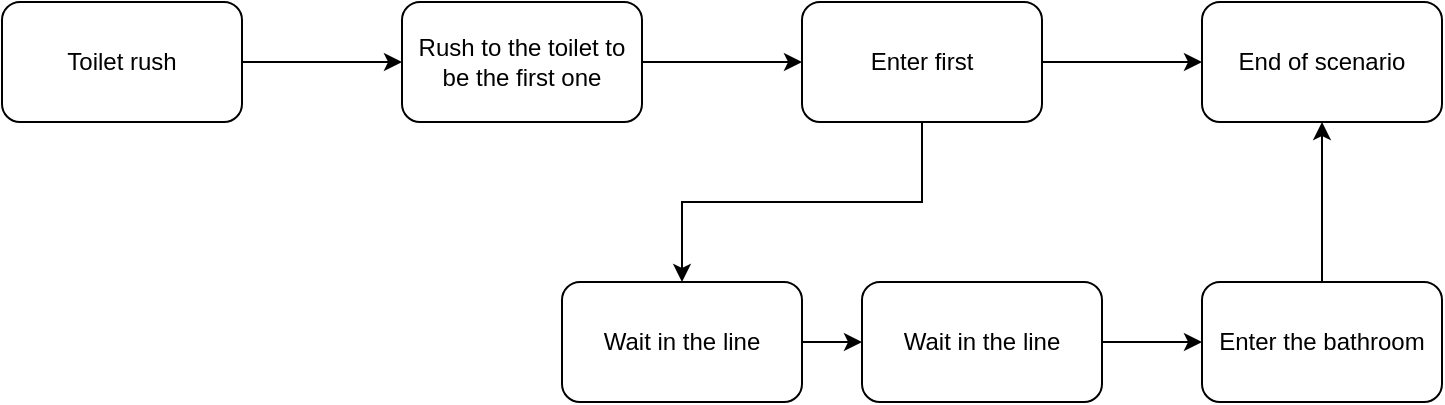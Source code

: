 <mxfile version="16.6.2" type="device"><diagram id="PfQFOXX2vtW5dsTDFZps" name="Page-2"><mxGraphModel dx="741" dy="461" grid="1" gridSize="10" guides="1" tooltips="1" connect="1" arrows="1" fold="1" page="1" pageScale="1" pageWidth="827" pageHeight="1169" background="#ffffff" math="0" shadow="0"><root><mxCell id="EEp6QOsnidVxtes3DjOW-0"/><mxCell id="EEp6QOsnidVxtes3DjOW-1" parent="EEp6QOsnidVxtes3DjOW-0"/><mxCell id="2ddrmFQHISmOwm8SAZH2-1" style="edgeStyle=orthogonalEdgeStyle;rounded=0;orthogonalLoop=1;jettySize=auto;html=1;" edge="1" parent="EEp6QOsnidVxtes3DjOW-1" source="2ddrmFQHISmOwm8SAZH2-0"><mxGeometry relative="1" as="geometry"><mxPoint x="200" y="230" as="targetPoint"/></mxGeometry></mxCell><mxCell id="2ddrmFQHISmOwm8SAZH2-0" value="Toilet rush" style="rounded=1;whiteSpace=wrap;html=1;" vertex="1" parent="EEp6QOsnidVxtes3DjOW-1"><mxGeometry y="200" width="120" height="60" as="geometry"/></mxCell><mxCell id="2ddrmFQHISmOwm8SAZH2-7" style="edgeStyle=orthogonalEdgeStyle;rounded=0;orthogonalLoop=1;jettySize=auto;html=1;entryX=0;entryY=0.5;entryDx=0;entryDy=0;" edge="1" parent="EEp6QOsnidVxtes3DjOW-1" source="2ddrmFQHISmOwm8SAZH2-2" target="2ddrmFQHISmOwm8SAZH2-4"><mxGeometry relative="1" as="geometry"/></mxCell><mxCell id="2ddrmFQHISmOwm8SAZH2-2" value="Rush to the toilet to be the first one" style="rounded=1;whiteSpace=wrap;html=1;" vertex="1" parent="EEp6QOsnidVxtes3DjOW-1"><mxGeometry x="200" y="200" width="120" height="60" as="geometry"/></mxCell><mxCell id="2ddrmFQHISmOwm8SAZH2-6" value="" style="edgeStyle=orthogonalEdgeStyle;rounded=0;orthogonalLoop=1;jettySize=auto;html=1;" edge="1" parent="EEp6QOsnidVxtes3DjOW-1" source="2ddrmFQHISmOwm8SAZH2-4" target="2ddrmFQHISmOwm8SAZH2-5"><mxGeometry relative="1" as="geometry"/></mxCell><mxCell id="2ddrmFQHISmOwm8SAZH2-11" value="" style="edgeStyle=orthogonalEdgeStyle;rounded=0;orthogonalLoop=1;jettySize=auto;html=1;" edge="1" parent="EEp6QOsnidVxtes3DjOW-1" source="2ddrmFQHISmOwm8SAZH2-4" target="2ddrmFQHISmOwm8SAZH2-10"><mxGeometry relative="1" as="geometry"/></mxCell><mxCell id="2ddrmFQHISmOwm8SAZH2-4" value="Enter first" style="rounded=1;whiteSpace=wrap;html=1;" vertex="1" parent="EEp6QOsnidVxtes3DjOW-1"><mxGeometry x="400" y="200" width="120" height="60" as="geometry"/></mxCell><mxCell id="2ddrmFQHISmOwm8SAZH2-5" value="End of scenario" style="whiteSpace=wrap;html=1;rounded=1;" vertex="1" parent="EEp6QOsnidVxtes3DjOW-1"><mxGeometry x="600" y="200" width="120" height="60" as="geometry"/></mxCell><mxCell id="2ddrmFQHISmOwm8SAZH2-13" value="" style="edgeStyle=orthogonalEdgeStyle;rounded=0;orthogonalLoop=1;jettySize=auto;html=1;" edge="1" parent="EEp6QOsnidVxtes3DjOW-1" source="2ddrmFQHISmOwm8SAZH2-10" target="2ddrmFQHISmOwm8SAZH2-12"><mxGeometry relative="1" as="geometry"/></mxCell><mxCell id="2ddrmFQHISmOwm8SAZH2-10" value="Wait in the line" style="rounded=1;whiteSpace=wrap;html=1;" vertex="1" parent="EEp6QOsnidVxtes3DjOW-1"><mxGeometry x="280" y="340" width="120" height="60" as="geometry"/></mxCell><mxCell id="2ddrmFQHISmOwm8SAZH2-15" value="" style="edgeStyle=orthogonalEdgeStyle;rounded=0;orthogonalLoop=1;jettySize=auto;html=1;" edge="1" parent="EEp6QOsnidVxtes3DjOW-1" source="2ddrmFQHISmOwm8SAZH2-12" target="2ddrmFQHISmOwm8SAZH2-14"><mxGeometry relative="1" as="geometry"/></mxCell><mxCell id="2ddrmFQHISmOwm8SAZH2-12" value="Wait in the line" style="rounded=1;whiteSpace=wrap;html=1;" vertex="1" parent="EEp6QOsnidVxtes3DjOW-1"><mxGeometry x="430" y="340" width="120" height="60" as="geometry"/></mxCell><mxCell id="2ddrmFQHISmOwm8SAZH2-17" value="" style="edgeStyle=orthogonalEdgeStyle;rounded=0;orthogonalLoop=1;jettySize=auto;html=1;" edge="1" parent="EEp6QOsnidVxtes3DjOW-1" source="2ddrmFQHISmOwm8SAZH2-14" target="2ddrmFQHISmOwm8SAZH2-5"><mxGeometry relative="1" as="geometry"/></mxCell><mxCell id="2ddrmFQHISmOwm8SAZH2-14" value="Enter the bathroom" style="rounded=1;whiteSpace=wrap;html=1;" vertex="1" parent="EEp6QOsnidVxtes3DjOW-1"><mxGeometry x="600" y="340" width="120" height="60" as="geometry"/></mxCell></root></mxGraphModel></diagram></mxfile>